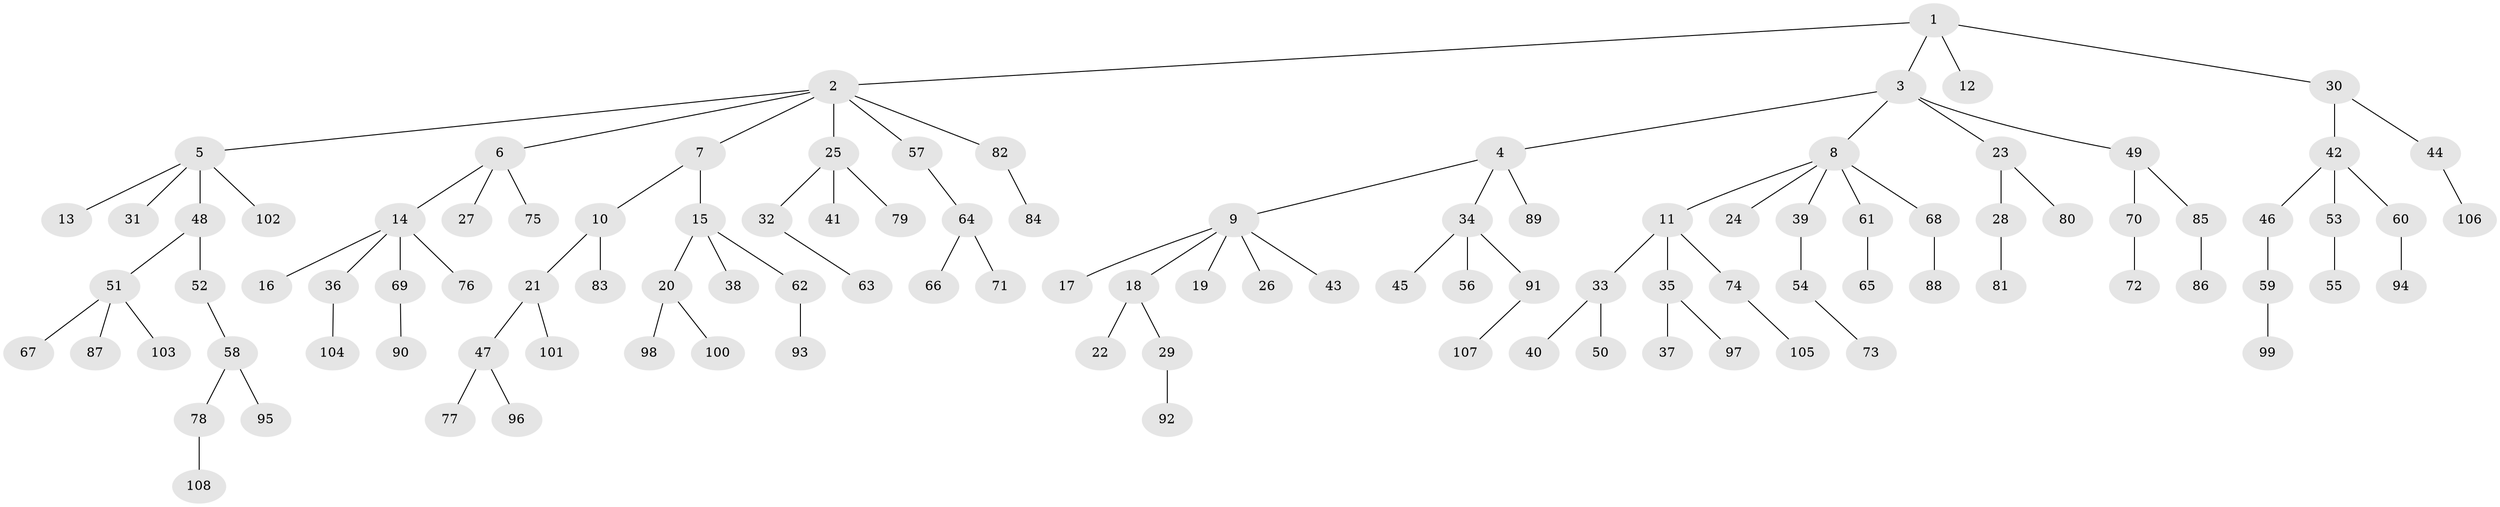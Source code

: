 // coarse degree distribution, {7: 0.028169014084507043, 3: 0.09859154929577464, 4: 0.07042253521126761, 8: 0.014084507042253521, 5: 0.028169014084507043, 1: 0.5774647887323944, 2: 0.18309859154929578}
// Generated by graph-tools (version 1.1) at 2025/24/03/03/25 07:24:08]
// undirected, 108 vertices, 107 edges
graph export_dot {
graph [start="1"]
  node [color=gray90,style=filled];
  1;
  2;
  3;
  4;
  5;
  6;
  7;
  8;
  9;
  10;
  11;
  12;
  13;
  14;
  15;
  16;
  17;
  18;
  19;
  20;
  21;
  22;
  23;
  24;
  25;
  26;
  27;
  28;
  29;
  30;
  31;
  32;
  33;
  34;
  35;
  36;
  37;
  38;
  39;
  40;
  41;
  42;
  43;
  44;
  45;
  46;
  47;
  48;
  49;
  50;
  51;
  52;
  53;
  54;
  55;
  56;
  57;
  58;
  59;
  60;
  61;
  62;
  63;
  64;
  65;
  66;
  67;
  68;
  69;
  70;
  71;
  72;
  73;
  74;
  75;
  76;
  77;
  78;
  79;
  80;
  81;
  82;
  83;
  84;
  85;
  86;
  87;
  88;
  89;
  90;
  91;
  92;
  93;
  94;
  95;
  96;
  97;
  98;
  99;
  100;
  101;
  102;
  103;
  104;
  105;
  106;
  107;
  108;
  1 -- 2;
  1 -- 3;
  1 -- 12;
  1 -- 30;
  2 -- 5;
  2 -- 6;
  2 -- 7;
  2 -- 25;
  2 -- 57;
  2 -- 82;
  3 -- 4;
  3 -- 8;
  3 -- 23;
  3 -- 49;
  4 -- 9;
  4 -- 34;
  4 -- 89;
  5 -- 13;
  5 -- 31;
  5 -- 48;
  5 -- 102;
  6 -- 14;
  6 -- 27;
  6 -- 75;
  7 -- 10;
  7 -- 15;
  8 -- 11;
  8 -- 24;
  8 -- 39;
  8 -- 61;
  8 -- 68;
  9 -- 17;
  9 -- 18;
  9 -- 19;
  9 -- 26;
  9 -- 43;
  10 -- 21;
  10 -- 83;
  11 -- 33;
  11 -- 35;
  11 -- 74;
  14 -- 16;
  14 -- 36;
  14 -- 69;
  14 -- 76;
  15 -- 20;
  15 -- 38;
  15 -- 62;
  18 -- 22;
  18 -- 29;
  20 -- 98;
  20 -- 100;
  21 -- 47;
  21 -- 101;
  23 -- 28;
  23 -- 80;
  25 -- 32;
  25 -- 41;
  25 -- 79;
  28 -- 81;
  29 -- 92;
  30 -- 42;
  30 -- 44;
  32 -- 63;
  33 -- 40;
  33 -- 50;
  34 -- 45;
  34 -- 56;
  34 -- 91;
  35 -- 37;
  35 -- 97;
  36 -- 104;
  39 -- 54;
  42 -- 46;
  42 -- 53;
  42 -- 60;
  44 -- 106;
  46 -- 59;
  47 -- 77;
  47 -- 96;
  48 -- 51;
  48 -- 52;
  49 -- 70;
  49 -- 85;
  51 -- 67;
  51 -- 87;
  51 -- 103;
  52 -- 58;
  53 -- 55;
  54 -- 73;
  57 -- 64;
  58 -- 78;
  58 -- 95;
  59 -- 99;
  60 -- 94;
  61 -- 65;
  62 -- 93;
  64 -- 66;
  64 -- 71;
  68 -- 88;
  69 -- 90;
  70 -- 72;
  74 -- 105;
  78 -- 108;
  82 -- 84;
  85 -- 86;
  91 -- 107;
}
